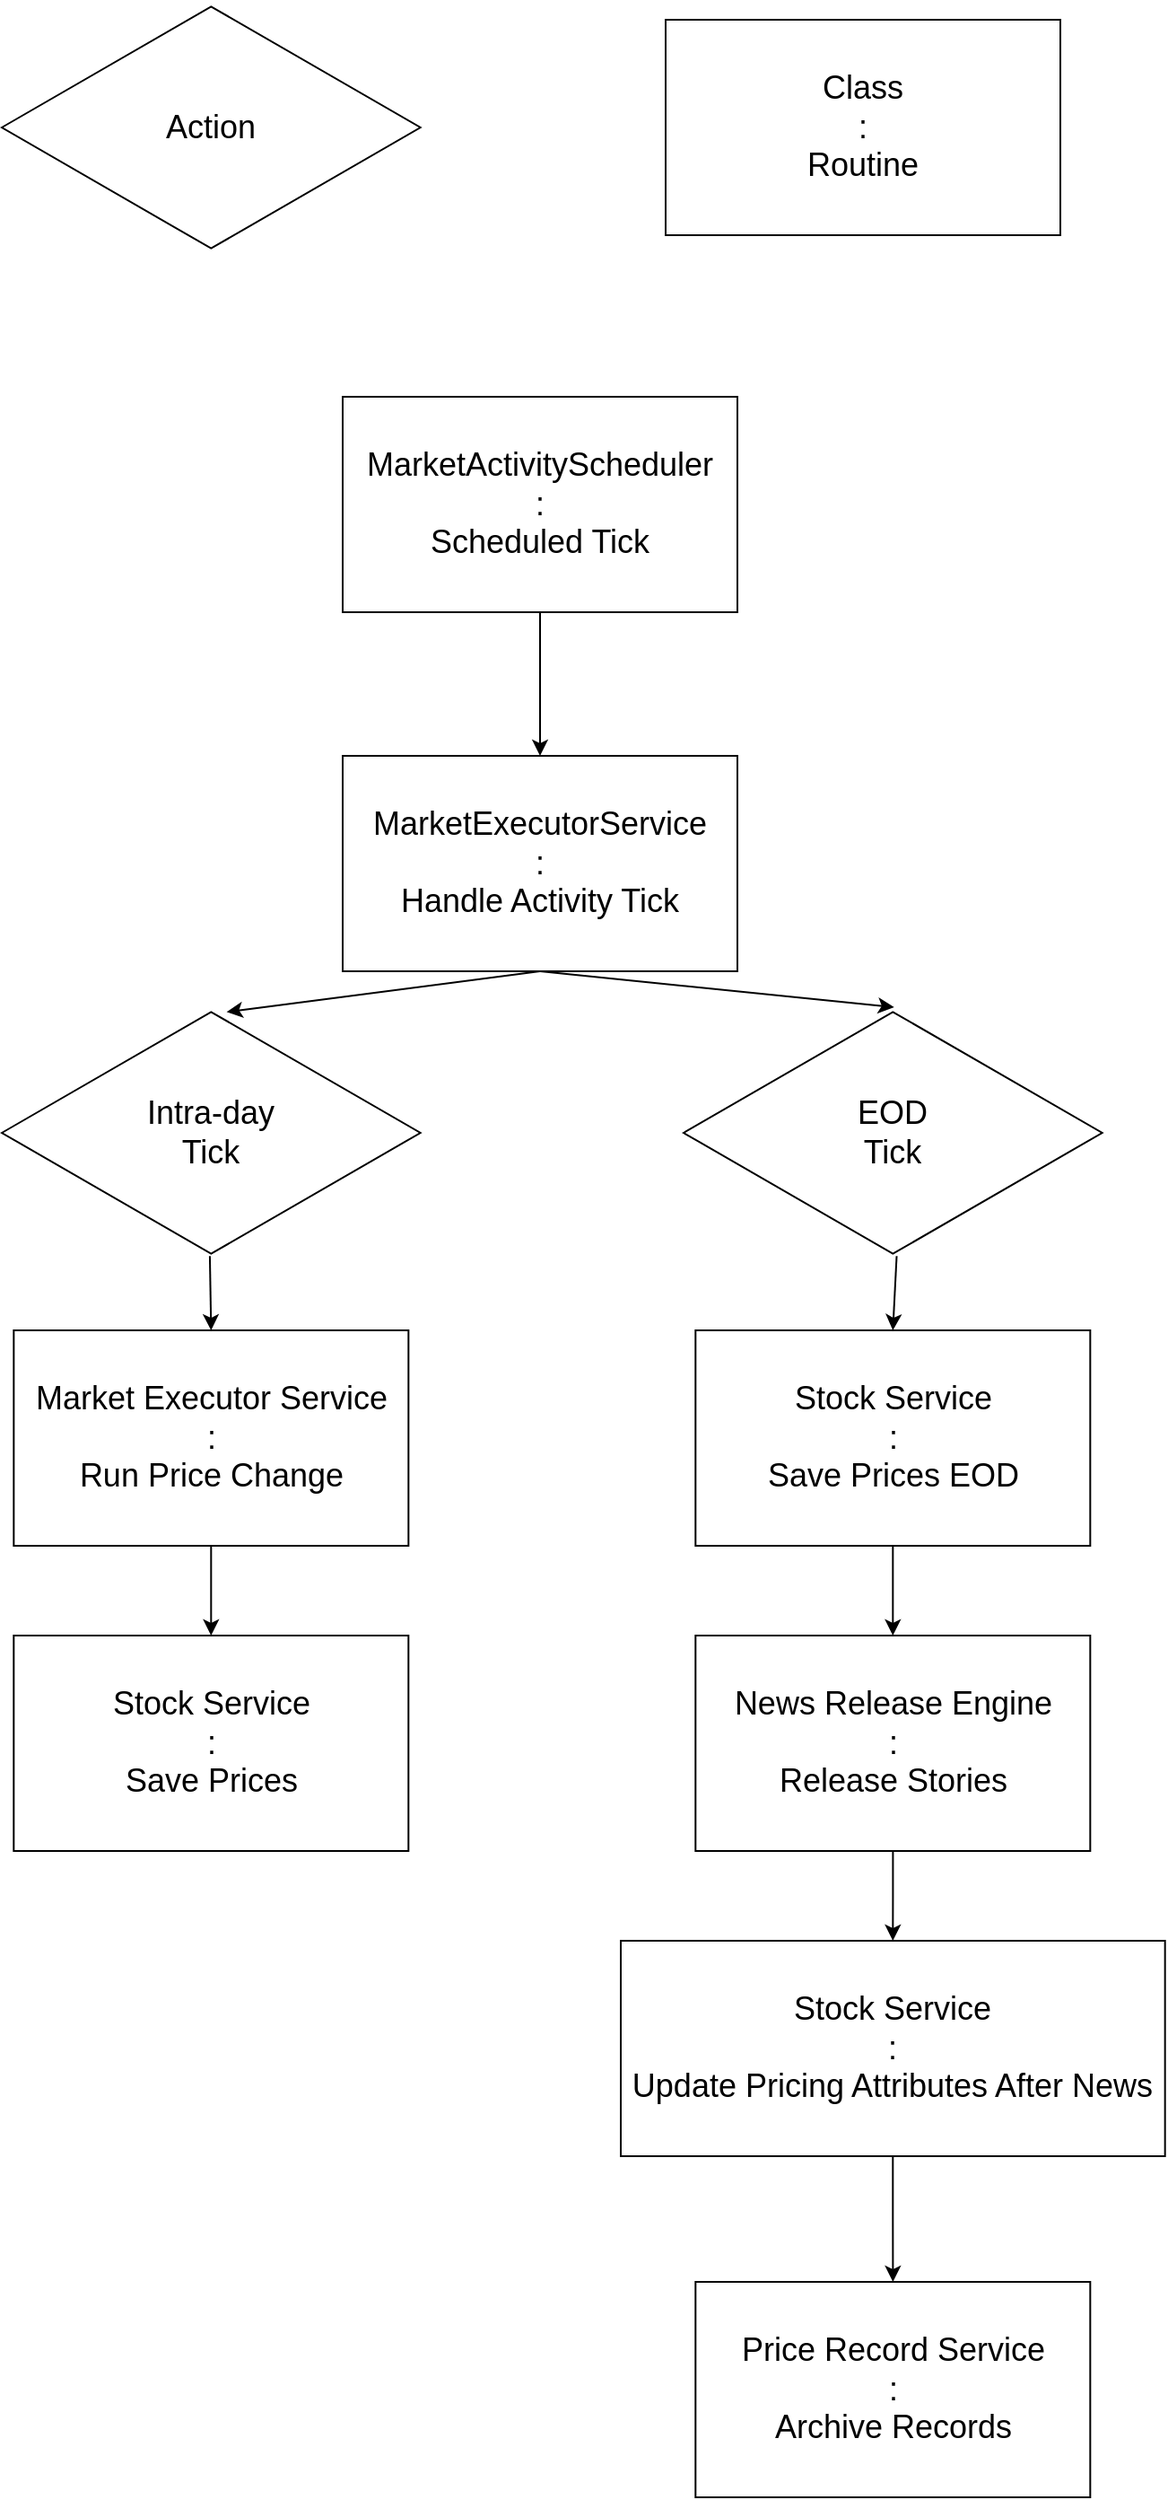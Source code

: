 <mxfile version="28.2.7">
  <diagram name="Page-1" id="83t-LJ-FGysKCBEK_Y52">
    <mxGraphModel dx="1572" dy="2002" grid="1" gridSize="10" guides="1" tooltips="1" connect="1" arrows="1" fold="1" page="1" pageScale="1" pageWidth="850" pageHeight="1100" math="0" shadow="0">
      <root>
        <mxCell id="0" />
        <mxCell id="1" parent="0" />
        <mxCell id="a4Kh_ChPgdYt2BTgaDG2-1" value="&lt;font style=&quot;font-size: 18px;&quot;&gt;Action&lt;/font&gt;" style="html=1;whiteSpace=wrap;aspect=fixed;shape=isoRectangle;" vertex="1" parent="1">
          <mxGeometry x="80" y="-360" width="233.33" height="140" as="geometry" />
        </mxCell>
        <mxCell id="a4Kh_ChPgdYt2BTgaDG2-2" value="Class&lt;div&gt;:&lt;/div&gt;&lt;div&gt;Routine&lt;/div&gt;" style="rounded=0;whiteSpace=wrap;html=1;fontSize=18;" vertex="1" parent="1">
          <mxGeometry x="450" y="-350" width="220" height="120" as="geometry" />
        </mxCell>
        <mxCell id="a4Kh_ChPgdYt2BTgaDG2-4" value="MarketActivityScheduler&lt;div&gt;:&lt;/div&gt;&lt;div&gt;Scheduled Tick&lt;/div&gt;" style="rounded=0;whiteSpace=wrap;html=1;fontSize=18;" vertex="1" parent="1">
          <mxGeometry x="270" y="-140" width="220" height="120" as="geometry" />
        </mxCell>
        <mxCell id="a4Kh_ChPgdYt2BTgaDG2-5" value="MarketExecutorService&lt;div&gt;:&lt;/div&gt;&lt;div&gt;Handle Activity Tick&lt;/div&gt;" style="rounded=0;whiteSpace=wrap;html=1;fontSize=18;" vertex="1" parent="1">
          <mxGeometry x="270" y="60" width="220" height="120" as="geometry" />
        </mxCell>
        <mxCell id="a4Kh_ChPgdYt2BTgaDG2-6" value="" style="endArrow=classic;html=1;rounded=0;exitX=0.5;exitY=1;exitDx=0;exitDy=0;entryX=0.5;entryY=0;entryDx=0;entryDy=0;" edge="1" parent="1" source="a4Kh_ChPgdYt2BTgaDG2-4" target="a4Kh_ChPgdYt2BTgaDG2-5">
          <mxGeometry width="50" height="50" relative="1" as="geometry">
            <mxPoint x="410" y="120" as="sourcePoint" />
            <mxPoint x="460" y="70" as="targetPoint" />
          </mxGeometry>
        </mxCell>
        <mxCell id="a4Kh_ChPgdYt2BTgaDG2-7" value="&lt;font style=&quot;font-size: 18px;&quot;&gt;Intra-day&lt;/font&gt;&lt;div&gt;&lt;font style=&quot;font-size: 18px;&quot;&gt;Tick&lt;/font&gt;&lt;/div&gt;" style="html=1;whiteSpace=wrap;aspect=fixed;shape=isoRectangle;" vertex="1" parent="1">
          <mxGeometry x="80" y="200" width="233.33" height="140" as="geometry" />
        </mxCell>
        <mxCell id="a4Kh_ChPgdYt2BTgaDG2-8" value="&lt;font style=&quot;font-size: 18px;&quot;&gt;EOD&lt;/font&gt;&lt;div&gt;&lt;font style=&quot;font-size: 18px;&quot;&gt;Tick&lt;/font&gt;&lt;/div&gt;" style="html=1;whiteSpace=wrap;aspect=fixed;shape=isoRectangle;" vertex="1" parent="1">
          <mxGeometry x="460" y="200" width="233.33" height="140" as="geometry" />
        </mxCell>
        <mxCell id="a4Kh_ChPgdYt2BTgaDG2-9" value="" style="endArrow=classic;html=1;rounded=0;exitX=0.5;exitY=1;exitDx=0;exitDy=0;entryX=0.537;entryY=0.019;entryDx=0;entryDy=0;entryPerimeter=0;" edge="1" parent="1" source="a4Kh_ChPgdYt2BTgaDG2-5" target="a4Kh_ChPgdYt2BTgaDG2-7">
          <mxGeometry width="50" height="50" relative="1" as="geometry">
            <mxPoint x="410" y="120" as="sourcePoint" />
            <mxPoint x="460" y="70" as="targetPoint" />
          </mxGeometry>
        </mxCell>
        <mxCell id="a4Kh_ChPgdYt2BTgaDG2-10" value="" style="endArrow=classic;html=1;rounded=0;exitX=0.5;exitY=1;exitDx=0;exitDy=0;entryX=0.503;entryY=0;entryDx=0;entryDy=0;entryPerimeter=0;" edge="1" parent="1" source="a4Kh_ChPgdYt2BTgaDG2-5" target="a4Kh_ChPgdYt2BTgaDG2-8">
          <mxGeometry width="50" height="50" relative="1" as="geometry">
            <mxPoint x="410" y="120" as="sourcePoint" />
            <mxPoint x="460" y="70" as="targetPoint" />
          </mxGeometry>
        </mxCell>
        <mxCell id="a4Kh_ChPgdYt2BTgaDG2-11" value="Market Executor Service&lt;div&gt;:&lt;/div&gt;&lt;div&gt;Run Price Change&lt;/div&gt;" style="rounded=0;whiteSpace=wrap;html=1;fontSize=18;" vertex="1" parent="1">
          <mxGeometry x="86.67" y="380" width="220" height="120" as="geometry" />
        </mxCell>
        <mxCell id="a4Kh_ChPgdYt2BTgaDG2-12" value="Stock Service&lt;div&gt;:&lt;/div&gt;&lt;div&gt;Save Prices&lt;/div&gt;" style="rounded=0;whiteSpace=wrap;html=1;fontSize=18;" vertex="1" parent="1">
          <mxGeometry x="86.66" y="550" width="220" height="120" as="geometry" />
        </mxCell>
        <mxCell id="a4Kh_ChPgdYt2BTgaDG2-14" value="" style="endArrow=classic;html=1;rounded=0;exitX=0.497;exitY=0.99;exitDx=0;exitDy=0;exitPerimeter=0;entryX=0.5;entryY=0;entryDx=0;entryDy=0;" edge="1" parent="1" source="a4Kh_ChPgdYt2BTgaDG2-7" target="a4Kh_ChPgdYt2BTgaDG2-11">
          <mxGeometry width="50" height="50" relative="1" as="geometry">
            <mxPoint x="410" y="520" as="sourcePoint" />
            <mxPoint x="460" y="470" as="targetPoint" />
          </mxGeometry>
        </mxCell>
        <mxCell id="a4Kh_ChPgdYt2BTgaDG2-15" value="" style="endArrow=classic;html=1;rounded=0;exitX=0.5;exitY=1;exitDx=0;exitDy=0;entryX=0.5;entryY=0;entryDx=0;entryDy=0;" edge="1" parent="1" source="a4Kh_ChPgdYt2BTgaDG2-11" target="a4Kh_ChPgdYt2BTgaDG2-12">
          <mxGeometry width="50" height="50" relative="1" as="geometry">
            <mxPoint x="410" y="520" as="sourcePoint" />
            <mxPoint x="460" y="470" as="targetPoint" />
          </mxGeometry>
        </mxCell>
        <mxCell id="a4Kh_ChPgdYt2BTgaDG2-24" value="" style="edgeStyle=orthogonalEdgeStyle;rounded=0;orthogonalLoop=1;jettySize=auto;html=1;" edge="1" parent="1" source="a4Kh_ChPgdYt2BTgaDG2-16" target="a4Kh_ChPgdYt2BTgaDG2-17">
          <mxGeometry relative="1" as="geometry" />
        </mxCell>
        <mxCell id="a4Kh_ChPgdYt2BTgaDG2-16" value="Stock Service&lt;div&gt;:&lt;/div&gt;&lt;div&gt;Save Prices EOD&lt;/div&gt;" style="rounded=0;whiteSpace=wrap;html=1;fontSize=18;" vertex="1" parent="1">
          <mxGeometry x="466.66" y="380" width="220" height="120" as="geometry" />
        </mxCell>
        <mxCell id="a4Kh_ChPgdYt2BTgaDG2-25" value="" style="edgeStyle=orthogonalEdgeStyle;rounded=0;orthogonalLoop=1;jettySize=auto;html=1;" edge="1" parent="1" source="a4Kh_ChPgdYt2BTgaDG2-17" target="a4Kh_ChPgdYt2BTgaDG2-18">
          <mxGeometry relative="1" as="geometry" />
        </mxCell>
        <mxCell id="a4Kh_ChPgdYt2BTgaDG2-17" value="News Release Engine&lt;div&gt;:&lt;/div&gt;&lt;div&gt;Release Stories&lt;/div&gt;" style="rounded=0;whiteSpace=wrap;html=1;fontSize=18;" vertex="1" parent="1">
          <mxGeometry x="466.66" y="550" width="220" height="120" as="geometry" />
        </mxCell>
        <mxCell id="a4Kh_ChPgdYt2BTgaDG2-26" value="" style="edgeStyle=orthogonalEdgeStyle;rounded=0;orthogonalLoop=1;jettySize=auto;html=1;" edge="1" parent="1" source="a4Kh_ChPgdYt2BTgaDG2-18" target="a4Kh_ChPgdYt2BTgaDG2-20">
          <mxGeometry relative="1" as="geometry" />
        </mxCell>
        <mxCell id="a4Kh_ChPgdYt2BTgaDG2-18" value="Stock Service&lt;div&gt;:&lt;/div&gt;&lt;div&gt;Update Pricing Attributes After News&lt;/div&gt;" style="rounded=0;whiteSpace=wrap;html=1;fontSize=18;" vertex="1" parent="1">
          <mxGeometry x="425" y="720" width="303.34" height="120" as="geometry" />
        </mxCell>
        <mxCell id="a4Kh_ChPgdYt2BTgaDG2-20" value="Price Record Service&lt;div&gt;:&lt;/div&gt;&lt;div&gt;Archive Records&lt;/div&gt;" style="rounded=0;whiteSpace=wrap;html=1;fontSize=18;" vertex="1" parent="1">
          <mxGeometry x="466.66" y="910" width="220" height="120" as="geometry" />
        </mxCell>
        <mxCell id="a4Kh_ChPgdYt2BTgaDG2-21" value="" style="endArrow=classic;html=1;rounded=0;exitX=0.509;exitY=0.99;exitDx=0;exitDy=0;exitPerimeter=0;entryX=0.5;entryY=0;entryDx=0;entryDy=0;" edge="1" parent="1" source="a4Kh_ChPgdYt2BTgaDG2-8" target="a4Kh_ChPgdYt2BTgaDG2-16">
          <mxGeometry width="50" height="50" relative="1" as="geometry">
            <mxPoint x="410" y="520" as="sourcePoint" />
            <mxPoint x="460" y="470" as="targetPoint" />
          </mxGeometry>
        </mxCell>
      </root>
    </mxGraphModel>
  </diagram>
</mxfile>
